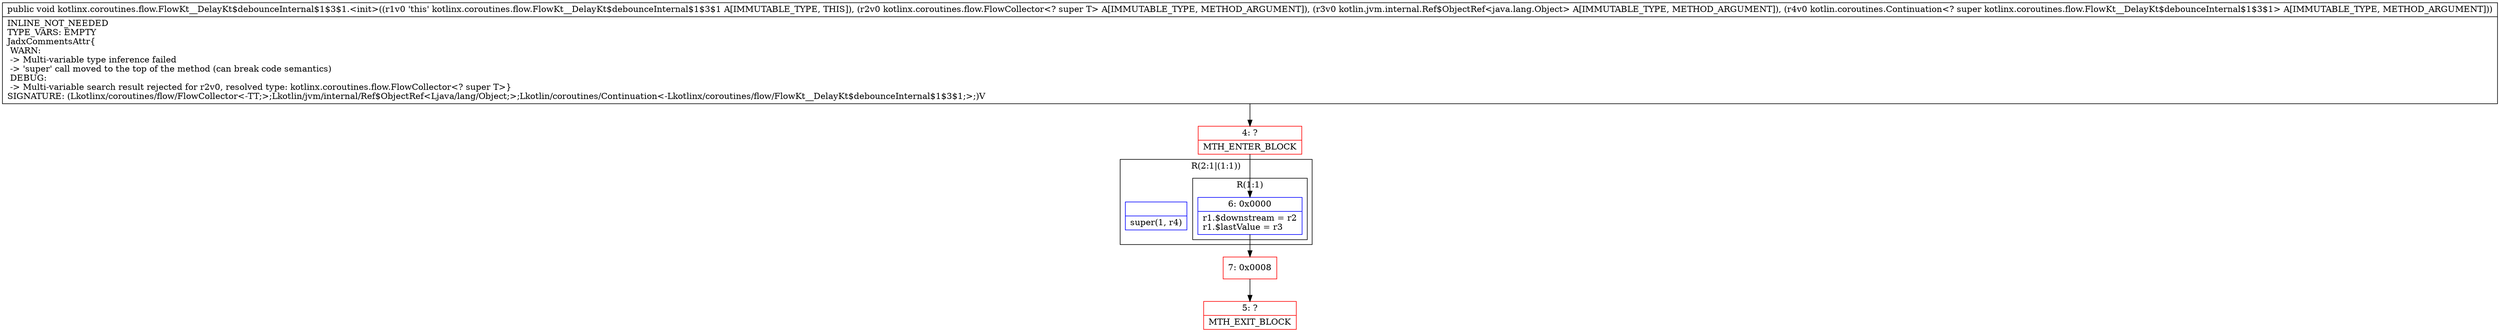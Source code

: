 digraph "CFG forkotlinx.coroutines.flow.FlowKt__DelayKt$debounceInternal$1$3$1.\<init\>(Lkotlinx\/coroutines\/flow\/FlowCollector;Lkotlin\/jvm\/internal\/Ref$ObjectRef;Lkotlin\/coroutines\/Continuation;)V" {
subgraph cluster_Region_68870005 {
label = "R(2:1|(1:1))";
node [shape=record,color=blue];
Node_InsnContainer_1976018970 [shape=record,label="{|super(1, r4)\l}"];
subgraph cluster_Region_1581364006 {
label = "R(1:1)";
node [shape=record,color=blue];
Node_6 [shape=record,label="{6\:\ 0x0000|r1.$downstream = r2\lr1.$lastValue = r3\l}"];
}
}
Node_4 [shape=record,color=red,label="{4\:\ ?|MTH_ENTER_BLOCK\l}"];
Node_7 [shape=record,color=red,label="{7\:\ 0x0008}"];
Node_5 [shape=record,color=red,label="{5\:\ ?|MTH_EXIT_BLOCK\l}"];
MethodNode[shape=record,label="{public void kotlinx.coroutines.flow.FlowKt__DelayKt$debounceInternal$1$3$1.\<init\>((r1v0 'this' kotlinx.coroutines.flow.FlowKt__DelayKt$debounceInternal$1$3$1 A[IMMUTABLE_TYPE, THIS]), (r2v0 kotlinx.coroutines.flow.FlowCollector\<? super T\> A[IMMUTABLE_TYPE, METHOD_ARGUMENT]), (r3v0 kotlin.jvm.internal.Ref$ObjectRef\<java.lang.Object\> A[IMMUTABLE_TYPE, METHOD_ARGUMENT]), (r4v0 kotlin.coroutines.Continuation\<? super kotlinx.coroutines.flow.FlowKt__DelayKt$debounceInternal$1$3$1\> A[IMMUTABLE_TYPE, METHOD_ARGUMENT]))  | INLINE_NOT_NEEDED\lTYPE_VARS: EMPTY\lJadxCommentsAttr\{\l WARN: \l \-\> Multi\-variable type inference failed\l \-\> 'super' call moved to the top of the method (can break code semantics)\l DEBUG: \l \-\> Multi\-variable search result rejected for r2v0, resolved type: kotlinx.coroutines.flow.FlowCollector\<? super T\>\}\lSIGNATURE: (Lkotlinx\/coroutines\/flow\/FlowCollector\<\-TT;\>;Lkotlin\/jvm\/internal\/Ref$ObjectRef\<Ljava\/lang\/Object;\>;Lkotlin\/coroutines\/Continuation\<\-Lkotlinx\/coroutines\/flow\/FlowKt__DelayKt$debounceInternal$1$3$1;\>;)V\l}"];
MethodNode -> Node_4;Node_6 -> Node_7;
Node_4 -> Node_6;
Node_7 -> Node_5;
}

